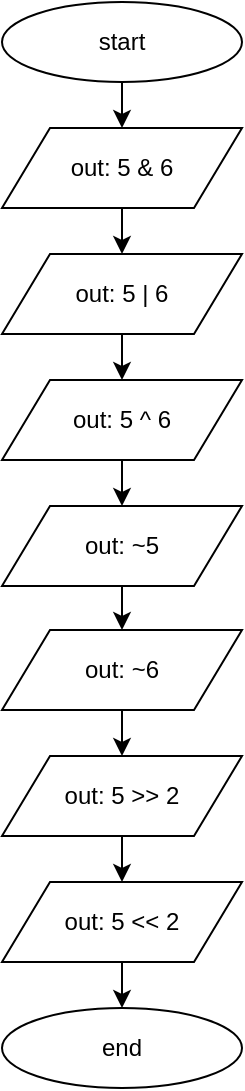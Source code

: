 <mxfile version="12.9.11" type="device" pages="4"><diagram id="C5RBs43oDa-KdzZeNtuy" name="task1"><mxGraphModel dx="1711" dy="934" grid="1" gridSize="10" guides="1" tooltips="1" connect="1" arrows="1" fold="1" page="1" pageScale="1" pageWidth="827" pageHeight="1169" math="0" shadow="0"><root><mxCell id="WIyWlLk6GJQsqaUBKTNV-0"/><mxCell id="WIyWlLk6GJQsqaUBKTNV-1" parent="WIyWlLk6GJQsqaUBKTNV-0"/><mxCell id="Qpx-EF_EqsOeX8-gOD9s-2" value="start" style="ellipse;whiteSpace=wrap;html=1;" vertex="1" parent="WIyWlLk6GJQsqaUBKTNV-1"><mxGeometry x="354" y="313" width="120" height="40" as="geometry"/></mxCell><mxCell id="Qpx-EF_EqsOeX8-gOD9s-3" value="end" style="ellipse;whiteSpace=wrap;html=1;" vertex="1" parent="WIyWlLk6GJQsqaUBKTNV-1"><mxGeometry x="354" y="816" width="120" height="40" as="geometry"/></mxCell><mxCell id="Qpx-EF_EqsOeX8-gOD9s-5" value="out: 5 &amp;amp; 6" style="shape=parallelogram;perimeter=parallelogramPerimeter;whiteSpace=wrap;html=1;" vertex="1" parent="WIyWlLk6GJQsqaUBKTNV-1"><mxGeometry x="354" y="376" width="120" height="40" as="geometry"/></mxCell><mxCell id="Qpx-EF_EqsOeX8-gOD9s-6" value="out: 5 | 6" style="shape=parallelogram;perimeter=parallelogramPerimeter;whiteSpace=wrap;html=1;" vertex="1" parent="WIyWlLk6GJQsqaUBKTNV-1"><mxGeometry x="354" y="439" width="120" height="40" as="geometry"/></mxCell><mxCell id="Qpx-EF_EqsOeX8-gOD9s-7" value="out: 5 ^ 6" style="shape=parallelogram;perimeter=parallelogramPerimeter;whiteSpace=wrap;html=1;" vertex="1" parent="WIyWlLk6GJQsqaUBKTNV-1"><mxGeometry x="354" y="502" width="120" height="40" as="geometry"/></mxCell><mxCell id="Qpx-EF_EqsOeX8-gOD9s-8" value="out: 5 &amp;gt;&amp;gt; 2" style="shape=parallelogram;perimeter=parallelogramPerimeter;whiteSpace=wrap;html=1;" vertex="1" parent="WIyWlLk6GJQsqaUBKTNV-1"><mxGeometry x="354" y="690" width="120" height="40" as="geometry"/></mxCell><mxCell id="Qpx-EF_EqsOeX8-gOD9s-9" value="out: 5 &amp;lt;&amp;lt; 2" style="shape=parallelogram;perimeter=parallelogramPerimeter;whiteSpace=wrap;html=1;" vertex="1" parent="WIyWlLk6GJQsqaUBKTNV-1"><mxGeometry x="354" y="753" width="120" height="40" as="geometry"/></mxCell><mxCell id="Qpx-EF_EqsOeX8-gOD9s-12" value="" style="endArrow=classic;html=1;" edge="1" parent="WIyWlLk6GJQsqaUBKTNV-1" source="Qpx-EF_EqsOeX8-gOD9s-2" target="Qpx-EF_EqsOeX8-gOD9s-5"><mxGeometry width="50" height="50" relative="1" as="geometry"><mxPoint x="334" y="563" as="sourcePoint"/><mxPoint x="384" y="513" as="targetPoint"/></mxGeometry></mxCell><mxCell id="Qpx-EF_EqsOeX8-gOD9s-13" value="" style="endArrow=classic;html=1;" edge="1" parent="WIyWlLk6GJQsqaUBKTNV-1" source="Qpx-EF_EqsOeX8-gOD9s-5" target="Qpx-EF_EqsOeX8-gOD9s-6"><mxGeometry width="50" height="50" relative="1" as="geometry"><mxPoint x="334" y="363" as="sourcePoint"/><mxPoint x="384" y="313" as="targetPoint"/></mxGeometry></mxCell><mxCell id="Qpx-EF_EqsOeX8-gOD9s-14" value="" style="endArrow=classic;html=1;" edge="1" parent="WIyWlLk6GJQsqaUBKTNV-1" source="Qpx-EF_EqsOeX8-gOD9s-6" target="Qpx-EF_EqsOeX8-gOD9s-7"><mxGeometry width="50" height="50" relative="1" as="geometry"><mxPoint x="334" y="363" as="sourcePoint"/><mxPoint x="384" y="313" as="targetPoint"/></mxGeometry></mxCell><mxCell id="Qpx-EF_EqsOeX8-gOD9s-15" value="" style="endArrow=classic;html=1;" edge="1" parent="WIyWlLk6GJQsqaUBKTNV-1" source="Qpx-EF_EqsOeX8-gOD9s-8" target="Qpx-EF_EqsOeX8-gOD9s-9"><mxGeometry width="50" height="50" relative="1" as="geometry"><mxPoint x="394" y="786" as="sourcePoint"/><mxPoint x="444" y="736" as="targetPoint"/></mxGeometry></mxCell><mxCell id="Qpx-EF_EqsOeX8-gOD9s-17" value="" style="endArrow=classic;html=1;" edge="1" parent="WIyWlLk6GJQsqaUBKTNV-1" source="Qpx-EF_EqsOeX8-gOD9s-9" target="Qpx-EF_EqsOeX8-gOD9s-3"><mxGeometry width="50" height="50" relative="1" as="geometry"><mxPoint x="364" y="826" as="sourcePoint"/><mxPoint x="414" y="776" as="targetPoint"/></mxGeometry></mxCell><mxCell id="Qpx-EF_EqsOeX8-gOD9s-18" value="out: ~5" style="shape=parallelogram;perimeter=parallelogramPerimeter;whiteSpace=wrap;html=1;" vertex="1" parent="WIyWlLk6GJQsqaUBKTNV-1"><mxGeometry x="354" y="565" width="120" height="40" as="geometry"/></mxCell><mxCell id="Qpx-EF_EqsOeX8-gOD9s-19" value="out: ~6" style="shape=parallelogram;perimeter=parallelogramPerimeter;whiteSpace=wrap;html=1;" vertex="1" parent="WIyWlLk6GJQsqaUBKTNV-1"><mxGeometry x="354" y="627" width="120" height="40" as="geometry"/></mxCell><mxCell id="Qpx-EF_EqsOeX8-gOD9s-20" value="" style="endArrow=classic;html=1;" edge="1" parent="WIyWlLk6GJQsqaUBKTNV-1" source="Qpx-EF_EqsOeX8-gOD9s-7" target="Qpx-EF_EqsOeX8-gOD9s-18"><mxGeometry width="50" height="50" relative="1" as="geometry"><mxPoint x="424" y="613" as="sourcePoint"/><mxPoint x="474" y="563" as="targetPoint"/></mxGeometry></mxCell><mxCell id="Qpx-EF_EqsOeX8-gOD9s-21" value="" style="endArrow=classic;html=1;" edge="1" parent="WIyWlLk6GJQsqaUBKTNV-1" source="Qpx-EF_EqsOeX8-gOD9s-18" target="Qpx-EF_EqsOeX8-gOD9s-19"><mxGeometry width="50" height="50" relative="1" as="geometry"><mxPoint x="424" y="613" as="sourcePoint"/><mxPoint x="474" y="563" as="targetPoint"/></mxGeometry></mxCell><mxCell id="Qpx-EF_EqsOeX8-gOD9s-22" value="" style="endArrow=classic;html=1;" edge="1" parent="WIyWlLk6GJQsqaUBKTNV-1" source="Qpx-EF_EqsOeX8-gOD9s-19" target="Qpx-EF_EqsOeX8-gOD9s-8"><mxGeometry width="50" height="50" relative="1" as="geometry"><mxPoint x="424" y="613" as="sourcePoint"/><mxPoint x="474" y="563" as="targetPoint"/></mxGeometry></mxCell></root></mxGraphModel></diagram><diagram id="wi0hOviHR5AAo9rXV4vq" name="task2"><mxGraphModel dx="1198" dy="654" grid="1" gridSize="10" guides="1" tooltips="1" connect="1" arrows="1" fold="1" page="1" pageScale="1" pageWidth="827" pageHeight="1169" math="0" shadow="0"><root><mxCell id="8LFIUEa89VON0PbAfRT4-0"/><mxCell id="8LFIUEa89VON0PbAfRT4-1" parent="8LFIUEa89VON0PbAfRT4-0"/><mxCell id="sN2A6LVeXNI1BcwxxTt4-0" value="start" style="ellipse;whiteSpace=wrap;html=1;" vertex="1" parent="8LFIUEa89VON0PbAfRT4-1"><mxGeometry x="364" y="59" width="150" height="40" as="geometry"/></mxCell><mxCell id="sN2A6LVeXNI1BcwxxTt4-1" value="end" style="ellipse;whiteSpace=wrap;html=1;" vertex="1" parent="8LFIUEa89VON0PbAfRT4-1"><mxGeometry x="379" y="1040" width="120" height="40" as="geometry"/></mxCell><mxCell id="LqtJindswegKZJI2ti8E-0" value="in: x0, y0" style="shape=parallelogram;perimeter=parallelogramPerimeter;whiteSpace=wrap;html=1;" vertex="1" parent="8LFIUEa89VON0PbAfRT4-1"><mxGeometry x="364" y="121" width="150" height="40" as="geometry"/></mxCell><mxCell id="LqtJindswegKZJI2ti8E-1" value="in: x1, y1" style="shape=parallelogram;perimeter=parallelogramPerimeter;whiteSpace=wrap;html=1;" vertex="1" parent="8LFIUEa89VON0PbAfRT4-1"><mxGeometry x="364" y="183" width="150" height="40" as="geometry"/></mxCell><mxCell id="LqtJindswegKZJI2ti8E-2" value="" style="endArrow=classic;html=1;" edge="1" parent="8LFIUEa89VON0PbAfRT4-1" source="sN2A6LVeXNI1BcwxxTt4-0" target="LqtJindswegKZJI2ti8E-0"><mxGeometry width="50" height="50" relative="1" as="geometry"><mxPoint x="644" y="309" as="sourcePoint"/><mxPoint x="694" y="259" as="targetPoint"/></mxGeometry></mxCell><mxCell id="LqtJindswegKZJI2ti8E-3" value="" style="endArrow=classic;html=1;" edge="1" parent="8LFIUEa89VON0PbAfRT4-1" source="LqtJindswegKZJI2ti8E-0" target="LqtJindswegKZJI2ti8E-1"><mxGeometry width="50" height="50" relative="1" as="geometry"><mxPoint x="494" y="419" as="sourcePoint"/><mxPoint x="544" y="369" as="targetPoint"/></mxGeometry></mxCell><mxCell id="LqtJindswegKZJI2ti8E-4" value="a = y0 - y1" style="rounded=0;whiteSpace=wrap;html=1;" vertex="1" parent="8LFIUEa89VON0PbAfRT4-1"><mxGeometry x="364" y="245" width="150" height="40" as="geometry"/></mxCell><mxCell id="LqtJindswegKZJI2ti8E-5" value="b = x1 - x0" style="rounded=0;whiteSpace=wrap;html=1;" vertex="1" parent="8LFIUEa89VON0PbAfRT4-1"><mxGeometry x="364" y="307" width="150" height="40" as="geometry"/></mxCell><mxCell id="LqtJindswegKZJI2ti8E-6" value="c = x0*y1 - x1*y0" style="rounded=0;whiteSpace=wrap;html=1;" vertex="1" parent="8LFIUEa89VON0PbAfRT4-1"><mxGeometry x="364" y="369" width="150" height="40" as="geometry"/></mxCell><mxCell id="LqtJindswegKZJI2ti8E-7" value="" style="endArrow=classic;html=1;" edge="1" parent="8LFIUEa89VON0PbAfRT4-1" source="LqtJindswegKZJI2ti8E-1" target="LqtJindswegKZJI2ti8E-4"><mxGeometry width="50" height="50" relative="1" as="geometry"><mxPoint x="494" y="369" as="sourcePoint"/><mxPoint x="544" y="319" as="targetPoint"/></mxGeometry></mxCell><mxCell id="LqtJindswegKZJI2ti8E-8" value="" style="endArrow=classic;html=1;" edge="1" parent="8LFIUEa89VON0PbAfRT4-1" source="LqtJindswegKZJI2ti8E-4" target="LqtJindswegKZJI2ti8E-5"><mxGeometry width="50" height="50" relative="1" as="geometry"><mxPoint x="494" y="369" as="sourcePoint"/><mxPoint x="544" y="319" as="targetPoint"/></mxGeometry></mxCell><mxCell id="LqtJindswegKZJI2ti8E-9" value="" style="endArrow=classic;html=1;" edge="1" parent="8LFIUEa89VON0PbAfRT4-1" source="LqtJindswegKZJI2ti8E-5" target="LqtJindswegKZJI2ti8E-6"><mxGeometry width="50" height="50" relative="1" as="geometry"><mxPoint x="494" y="369" as="sourcePoint"/><mxPoint x="544" y="319" as="targetPoint"/></mxGeometry></mxCell><mxCell id="LqtJindswegKZJI2ti8E-10" value="a == 0 &amp;amp;&amp;amp; b == 0" style="rhombus;whiteSpace=wrap;html=1;" vertex="1" parent="8LFIUEa89VON0PbAfRT4-1"><mxGeometry x="364" y="429" width="150" height="80" as="geometry"/></mxCell><mxCell id="LqtJindswegKZJI2ti8E-11" value="" style="endArrow=classic;html=1;exitX=0.5;exitY=1;exitDx=0;exitDy=0;" edge="1" parent="8LFIUEa89VON0PbAfRT4-1" source="LqtJindswegKZJI2ti8E-6" target="LqtJindswegKZJI2ti8E-10"><mxGeometry width="50" height="50" relative="1" as="geometry"><mxPoint x="494" y="399" as="sourcePoint"/><mxPoint x="544" y="349" as="targetPoint"/></mxGeometry></mxCell><mxCell id="fyFV1ff78nFKyliliBB4-0" value="" style="edgeStyle=orthogonalEdgeStyle;rounded=0;orthogonalLoop=1;jettySize=auto;html=1;" edge="1" parent="8LFIUEa89VON0PbAfRT4-1" source="LqtJindswegKZJI2ti8E-14" target="sN2A6LVeXNI1BcwxxTt4-1"><mxGeometry relative="1" as="geometry"><mxPoint x="719" y="689" as="targetPoint"/><Array as="points"><mxPoint x="719" y="1000"/><mxPoint x="439" y="1000"/></Array></mxGeometry></mxCell><mxCell id="LqtJindswegKZJI2ti8E-14" value="out: нужны 2 точки" style="shape=parallelogram;perimeter=parallelogramPerimeter;whiteSpace=wrap;html=1;" vertex="1" parent="8LFIUEa89VON0PbAfRT4-1"><mxGeometry x="644" y="569" width="150" height="40" as="geometry"/></mxCell><mxCell id="LqtJindswegKZJI2ti8E-16" value="" style="endArrow=classic;html=1;rounded=0;edgeStyle=orthogonalEdgeStyle;" edge="1" parent="8LFIUEa89VON0PbAfRT4-1" source="LqtJindswegKZJI2ti8E-10" target="LqtJindswegKZJI2ti8E-14"><mxGeometry width="50" height="50" relative="1" as="geometry"><mxPoint x="629" y="469" as="sourcePoint"/><mxPoint x="544" y="329" as="targetPoint"/></mxGeometry></mxCell><mxCell id="LqtJindswegKZJI2ti8E-17" value="T" style="edgeLabel;html=1;align=center;verticalAlign=middle;resizable=0;points=[];" vertex="1" connectable="0" parent="LqtJindswegKZJI2ti8E-16"><mxGeometry x="-0.284" y="-4" relative="1" as="geometry"><mxPoint x="-131.12" y="-17" as="offset"/></mxGeometry></mxCell><mxCell id="LqtJindswegKZJI2ti8E-18" value="b == 0" style="rhombus;whiteSpace=wrap;html=1;" vertex="1" parent="8LFIUEa89VON0PbAfRT4-1"><mxGeometry x="364" y="549" width="150" height="80" as="geometry"/></mxCell><mxCell id="LqtJindswegKZJI2ti8E-19" value="" style="endArrow=classic;html=1;" edge="1" parent="8LFIUEa89VON0PbAfRT4-1" source="LqtJindswegKZJI2ti8E-10" target="LqtJindswegKZJI2ti8E-18"><mxGeometry width="50" height="50" relative="1" as="geometry"><mxPoint x="504" y="639" as="sourcePoint"/><mxPoint x="554" y="589" as="targetPoint"/></mxGeometry></mxCell><mxCell id="LqtJindswegKZJI2ti8E-20" value="F" style="edgeLabel;html=1;align=center;verticalAlign=middle;resizable=0;points=[];" vertex="1" connectable="0" parent="LqtJindswegKZJI2ti8E-19"><mxGeometry x="-0.356" relative="1" as="geometry"><mxPoint x="11" y="-5.93" as="offset"/></mxGeometry></mxCell><mxCell id="fyFV1ff78nFKyliliBB4-3" value="" style="edgeStyle=orthogonalEdgeStyle;rounded=0;orthogonalLoop=1;jettySize=auto;html=1;" edge="1" parent="8LFIUEa89VON0PbAfRT4-1" source="LqtJindswegKZJI2ti8E-22" target="sN2A6LVeXNI1BcwxxTt4-1"><mxGeometry relative="1" as="geometry"><mxPoint x="105" y="809" as="targetPoint"/><Array as="points"><mxPoint x="105" y="1000"/><mxPoint x="439" y="1000"/></Array></mxGeometry></mxCell><mxCell id="LqtJindswegKZJI2ti8E-22" value="out: x = -c/a" style="shape=parallelogram;perimeter=parallelogramPerimeter;whiteSpace=wrap;html=1;" vertex="1" parent="8LFIUEa89VON0PbAfRT4-1"><mxGeometry x="30" y="689" width="150" height="40" as="geometry"/></mxCell><mxCell id="LqtJindswegKZJI2ti8E-23" value="" style="endArrow=classic;html=1;rounded=0;edgeStyle=orthogonalEdgeStyle;" edge="1" parent="8LFIUEa89VON0PbAfRT4-1" source="LqtJindswegKZJI2ti8E-18" target="LqtJindswegKZJI2ti8E-22"><mxGeometry width="50" height="50" relative="1" as="geometry"><mxPoint x="474" y="669" as="sourcePoint"/><mxPoint x="524" y="619" as="targetPoint"/></mxGeometry></mxCell><mxCell id="LqtJindswegKZJI2ti8E-24" value="T" style="edgeLabel;html=1;align=center;verticalAlign=middle;resizable=0;points=[];" vertex="1" connectable="0" parent="LqtJindswegKZJI2ti8E-23"><mxGeometry x="-0.48" y="1" relative="1" as="geometry"><mxPoint x="83.33" y="-11" as="offset"/></mxGeometry></mxCell><mxCell id="LqtJindswegKZJI2ti8E-25" value="out: y = (-a/b)x - c/b" style="shape=parallelogram;perimeter=parallelogramPerimeter;whiteSpace=wrap;html=1;" vertex="1" parent="8LFIUEa89VON0PbAfRT4-1"><mxGeometry x="364" y="910" width="150" height="40" as="geometry"/></mxCell><mxCell id="LqtJindswegKZJI2ti8E-26" value="" style="endArrow=classic;html=1;" edge="1" parent="8LFIUEa89VON0PbAfRT4-1" source="LqtJindswegKZJI2ti8E-18" target="LqtJindswegKZJI2ti8E-31"><mxGeometry width="50" height="50" relative="1" as="geometry"><mxPoint x="414" y="659" as="sourcePoint"/><mxPoint x="584" y="699" as="targetPoint"/></mxGeometry></mxCell><mxCell id="LqtJindswegKZJI2ti8E-27" value="F" style="edgeLabel;html=1;align=center;verticalAlign=middle;resizable=0;points=[];" vertex="1" connectable="0" parent="LqtJindswegKZJI2ti8E-26"><mxGeometry x="-0.467" y="2" relative="1" as="geometry"><mxPoint x="8" y="-5.39" as="offset"/></mxGeometry></mxCell><mxCell id="LqtJindswegKZJI2ti8E-36" value="" style="edgeStyle=orthogonalEdgeStyle;rounded=0;orthogonalLoop=1;jettySize=auto;html=1;" edge="1" parent="8LFIUEa89VON0PbAfRT4-1" source="LqtJindswegKZJI2ti8E-31" target="LqtJindswegKZJI2ti8E-35"><mxGeometry relative="1" as="geometry"/></mxCell><mxCell id="LqtJindswegKZJI2ti8E-37" value="F" style="edgeLabel;html=1;align=center;verticalAlign=middle;resizable=0;points=[];" vertex="1" connectable="0" parent="LqtJindswegKZJI2ti8E-36"><mxGeometry x="0.2" y="-5" relative="1" as="geometry"><mxPoint x="14" y="-4.1" as="offset"/></mxGeometry></mxCell><mxCell id="LqtJindswegKZJI2ti8E-31" value="a == 0" style="rhombus;whiteSpace=wrap;html=1;" vertex="1" parent="8LFIUEa89VON0PbAfRT4-1"><mxGeometry x="364" y="669" width="150" height="80" as="geometry"/></mxCell><mxCell id="fyFV1ff78nFKyliliBB4-1" value="" style="edgeStyle=orthogonalEdgeStyle;rounded=0;orthogonalLoop=1;jettySize=auto;html=1;entryX=0.5;entryY=0;entryDx=0;entryDy=0;" edge="1" parent="8LFIUEa89VON0PbAfRT4-1" source="LqtJindswegKZJI2ti8E-32" target="sN2A6LVeXNI1BcwxxTt4-1"><mxGeometry relative="1" as="geometry"><mxPoint x="609" y="909" as="targetPoint"/><Array as="points"><mxPoint x="609" y="1000"/><mxPoint x="439" y="1000"/></Array></mxGeometry></mxCell><mxCell id="LqtJindswegKZJI2ti8E-32" value="out: y = -c/b" style="shape=parallelogram;perimeter=parallelogramPerimeter;whiteSpace=wrap;html=1;" vertex="1" parent="8LFIUEa89VON0PbAfRT4-1"><mxGeometry x="534" y="789" width="150" height="40" as="geometry"/></mxCell><mxCell id="LqtJindswegKZJI2ti8E-33" value="" style="endArrow=classic;html=1;edgeStyle=orthogonalEdgeStyle;rounded=0;" edge="1" parent="8LFIUEa89VON0PbAfRT4-1" source="LqtJindswegKZJI2ti8E-31" target="LqtJindswegKZJI2ti8E-32"><mxGeometry width="50" height="50" relative="1" as="geometry"><mxPoint x="384" y="739" as="sourcePoint"/><mxPoint x="434" y="689" as="targetPoint"/></mxGeometry></mxCell><mxCell id="LqtJindswegKZJI2ti8E-34" value="T" style="edgeLabel;html=1;align=center;verticalAlign=middle;resizable=0;points=[];" vertex="1" connectable="0" parent="LqtJindswegKZJI2ti8E-33"><mxGeometry x="-0.747" relative="1" as="geometry"><mxPoint x="-23.95" y="-11" as="offset"/></mxGeometry></mxCell><mxCell id="LqtJindswegKZJI2ti8E-41" value="" style="edgeStyle=orthogonalEdgeStyle;rounded=0;orthogonalLoop=1;jettySize=auto;html=1;" edge="1" parent="8LFIUEa89VON0PbAfRT4-1" source="LqtJindswegKZJI2ti8E-35" target="LqtJindswegKZJI2ti8E-25"><mxGeometry relative="1" as="geometry"/></mxCell><mxCell id="LqtJindswegKZJI2ti8E-42" value="F" style="edgeLabel;html=1;align=center;verticalAlign=middle;resizable=0;points=[];" vertex="1" connectable="0" parent="LqtJindswegKZJI2ti8E-41"><mxGeometry x="0.25" y="-4" relative="1" as="geometry"><mxPoint x="15" y="-44" as="offset"/></mxGeometry></mxCell><mxCell id="LqtJindswegKZJI2ti8E-35" value="c == 0" style="rhombus;whiteSpace=wrap;html=1;" vertex="1" parent="8LFIUEa89VON0PbAfRT4-1"><mxGeometry x="364" y="779" width="150" height="80" as="geometry"/></mxCell><mxCell id="fyFV1ff78nFKyliliBB4-4" value="" style="edgeStyle=orthogonalEdgeStyle;rounded=0;orthogonalLoop=1;jettySize=auto;html=1;" edge="1" parent="8LFIUEa89VON0PbAfRT4-1" source="LqtJindswegKZJI2ti8E-38" target="sN2A6LVeXNI1BcwxxTt4-1"><mxGeometry relative="1" as="geometry"><mxPoint x="215" y="1030" as="targetPoint"/><Array as="points"><mxPoint x="215" y="1000"/><mxPoint x="439" y="1000"/></Array></mxGeometry></mxCell><mxCell id="LqtJindswegKZJI2ti8E-38" value="out: y = (-a/b)x" style="shape=parallelogram;perimeter=parallelogramPerimeter;whiteSpace=wrap;html=1;" vertex="1" parent="8LFIUEa89VON0PbAfRT4-1"><mxGeometry x="140" y="910" width="150" height="40" as="geometry"/></mxCell><mxCell id="LqtJindswegKZJI2ti8E-39" value="" style="endArrow=classic;html=1;rounded=0;edgeStyle=orthogonalEdgeStyle;" edge="1" parent="8LFIUEa89VON0PbAfRT4-1" source="LqtJindswegKZJI2ti8E-35" target="LqtJindswegKZJI2ti8E-38"><mxGeometry width="50" height="50" relative="1" as="geometry"><mxPoint x="294" y="829" as="sourcePoint"/><mxPoint x="344" y="779" as="targetPoint"/></mxGeometry></mxCell><mxCell id="LqtJindswegKZJI2ti8E-40" value="T" style="edgeLabel;html=1;align=center;verticalAlign=middle;resizable=0;points=[];" vertex="1" connectable="0" parent="LqtJindswegKZJI2ti8E-39"><mxGeometry x="-0.455" y="1" relative="1" as="geometry"><mxPoint x="54" y="-11" as="offset"/></mxGeometry></mxCell><mxCell id="LqtJindswegKZJI2ti8E-51" value="" style="endArrow=classic;html=1;rounded=0;edgeStyle=orthogonalEdgeStyle;" edge="1" parent="8LFIUEa89VON0PbAfRT4-1" source="LqtJindswegKZJI2ti8E-25" target="sN2A6LVeXNI1BcwxxTt4-1"><mxGeometry width="50" height="50" relative="1" as="geometry"><mxPoint x="354" y="1009" as="sourcePoint"/><mxPoint x="404" y="959" as="targetPoint"/></mxGeometry></mxCell></root></mxGraphModel></diagram><diagram id="7YJTRxkobLGuX2PiK3ZE" name="task3"><mxGraphModel dx="1393" dy="760" grid="1" gridSize="10" guides="1" tooltips="1" connect="1" arrows="1" fold="1" page="1" pageScale="1" pageWidth="827" pageHeight="1169" math="0" shadow="0"><root><mxCell id="SuV0VlG7zvoCk0fze4ZY-0"/><mxCell id="SuV0VlG7zvoCk0fze4ZY-1" parent="SuV0VlG7zvoCk0fze4ZY-0"/><mxCell id="damtYr-llvIP6xE42JDK-1" value="" style="edgeStyle=orthogonalEdgeStyle;rounded=0;orthogonalLoop=1;jettySize=auto;html=1;" edge="1" parent="SuV0VlG7zvoCk0fze4ZY-1" source="lE7k2aj8987oRtz2WDg9-0" target="damtYr-llvIP6xE42JDK-0"><mxGeometry relative="1" as="geometry"/></mxCell><mxCell id="lE7k2aj8987oRtz2WDg9-0" value="start" style="ellipse;whiteSpace=wrap;html=1;" vertex="1" parent="SuV0VlG7zvoCk0fze4ZY-1"><mxGeometry x="339" y="140" width="150" height="40" as="geometry"/></mxCell><mxCell id="LhPEunsetMghvcFXdp6k-9" value="" style="edgeStyle=orthogonalEdgeStyle;rounded=0;orthogonalLoop=1;jettySize=auto;html=1;" edge="1" parent="SuV0VlG7zvoCk0fze4ZY-1" source="damtYr-llvIP6xE42JDK-0" target="LhPEunsetMghvcFXdp6k-8"><mxGeometry relative="1" as="geometry"/></mxCell><mxCell id="damtYr-llvIP6xE42JDK-0" value="in: mode" style="shape=parallelogram;perimeter=parallelogramPerimeter;whiteSpace=wrap;html=1;" vertex="1" parent="SuV0VlG7zvoCk0fze4ZY-1"><mxGeometry x="339" y="220" width="150" height="40" as="geometry"/></mxCell><mxCell id="o_LavHqlH8YQkRgOPBON-0" value="" style="edgeStyle=orthogonalEdgeStyle;rounded=0;orthogonalLoop=1;jettySize=auto;html=1;" edge="1" parent="SuV0VlG7zvoCk0fze4ZY-1" source="LhPEunsetMghvcFXdp6k-8" target="LhPEunsetMghvcFXdp6k-4"><mxGeometry relative="1" as="geometry"/></mxCell><mxCell id="LhPEunsetMghvcFXdp6k-8" value="in: start, end" style="shape=parallelogram;perimeter=parallelogramPerimeter;whiteSpace=wrap;html=1;" vertex="1" parent="SuV0VlG7zvoCk0fze4ZY-1"><mxGeometry x="339" y="300" width="150" height="40" as="geometry"/></mxCell><mxCell id="o_LavHqlH8YQkRgOPBON-2" value="" style="edgeStyle=orthogonalEdgeStyle;rounded=0;orthogonalLoop=1;jettySize=auto;html=1;" edge="1" parent="SuV0VlG7zvoCk0fze4ZY-1" source="LhPEunsetMghvcFXdp6k-4" target="o_LavHqlH8YQkRgOPBON-1"><mxGeometry relative="1" as="geometry"/></mxCell><mxCell id="2aX_lkusKXBS84yfwdry-7" value="F" style="edgeLabel;html=1;align=center;verticalAlign=middle;resizable=0;points=[];" vertex="1" connectable="0" parent="o_LavHqlH8YQkRgOPBON-2"><mxGeometry x="0.28" y="-1" relative="1" as="geometry"><mxPoint x="11" y="-32.4" as="offset"/></mxGeometry></mxCell><mxCell id="2aX_lkusKXBS84yfwdry-1" value="" style="edgeStyle=orthogonalEdgeStyle;rounded=0;orthogonalLoop=1;jettySize=auto;html=1;" edge="1" parent="SuV0VlG7zvoCk0fze4ZY-1" source="LhPEunsetMghvcFXdp6k-4" target="2aX_lkusKXBS84yfwdry-0"><mxGeometry relative="1" as="geometry"/></mxCell><mxCell id="2aX_lkusKXBS84yfwdry-6" value="T" style="edgeLabel;html=1;align=center;verticalAlign=middle;resizable=0;points=[];" vertex="1" connectable="0" parent="2aX_lkusKXBS84yfwdry-1"><mxGeometry x="-0.834" y="-3" relative="1" as="geometry"><mxPoint x="-12" y="-13" as="offset"/></mxGeometry></mxCell><mxCell id="LhPEunsetMghvcFXdp6k-4" value="mode == 'a'" style="rhombus;whiteSpace=wrap;html=1;" vertex="1" parent="SuV0VlG7zvoCk0fze4ZY-1"><mxGeometry x="339" y="400" width="150" height="80" as="geometry"/></mxCell><mxCell id="2aX_lkusKXBS84yfwdry-3" value="" style="edgeStyle=orthogonalEdgeStyle;rounded=0;orthogonalLoop=1;jettySize=auto;html=1;" edge="1" parent="SuV0VlG7zvoCk0fze4ZY-1" source="o_LavHqlH8YQkRgOPBON-1" target="2aX_lkusKXBS84yfwdry-2"><mxGeometry relative="1" as="geometry"/></mxCell><mxCell id="2aX_lkusKXBS84yfwdry-8" value="T" style="edgeLabel;html=1;align=center;verticalAlign=middle;resizable=0;points=[];" vertex="1" connectable="0" parent="2aX_lkusKXBS84yfwdry-3"><mxGeometry x="-0.746" y="1" relative="1" as="geometry"><mxPoint x="27.73" y="-11.03" as="offset"/></mxGeometry></mxCell><mxCell id="2aX_lkusKXBS84yfwdry-5" value="" style="edgeStyle=orthogonalEdgeStyle;rounded=0;orthogonalLoop=1;jettySize=auto;html=1;" edge="1" parent="SuV0VlG7zvoCk0fze4ZY-1" source="o_LavHqlH8YQkRgOPBON-1" target="2aX_lkusKXBS84yfwdry-4"><mxGeometry relative="1" as="geometry"/></mxCell><mxCell id="2aX_lkusKXBS84yfwdry-9" value="F" style="edgeLabel;html=1;align=center;verticalAlign=middle;resizable=0;points=[];" vertex="1" connectable="0" parent="2aX_lkusKXBS84yfwdry-5"><mxGeometry x="-0.275" relative="1" as="geometry"><mxPoint x="8" y="-19.97" as="offset"/></mxGeometry></mxCell><mxCell id="o_LavHqlH8YQkRgOPBON-1" value="mode == 'b'" style="rhombus;whiteSpace=wrap;html=1;" vertex="1" parent="SuV0VlG7zvoCk0fze4ZY-1"><mxGeometry x="339" y="540" width="150" height="80" as="geometry"/></mxCell><mxCell id="2aX_lkusKXBS84yfwdry-14" value="" style="edgeStyle=orthogonalEdgeStyle;rounded=0;orthogonalLoop=1;jettySize=auto;html=1;" edge="1" parent="SuV0VlG7zvoCk0fze4ZY-1" source="2aX_lkusKXBS84yfwdry-0" target="2Asss-SYLPAnfojtB2iA-4"><mxGeometry relative="1" as="geometry"><mxPoint x="634" y="785.0" as="targetPoint"/></mxGeometry></mxCell><mxCell id="2aX_lkusKXBS84yfwdry-0" value="&lt;div align=&quot;center&quot;&gt;start = int(start)&lt;/div&gt;&lt;div align=&quot;center&quot;&gt;end = int(end)&lt;br&gt;&lt;/div&gt;" style="rounded=0;whiteSpace=wrap;html=1;align=center;" vertex="1" parent="SuV0VlG7zvoCk0fze4ZY-1"><mxGeometry x="559" y="700" width="150" height="40" as="geometry"/></mxCell><mxCell id="2aX_lkusKXBS84yfwdry-16" value="" style="edgeStyle=orthogonalEdgeStyle;rounded=0;orthogonalLoop=1;jettySize=auto;html=1;" edge="1" parent="SuV0VlG7zvoCk0fze4ZY-1" source="2aX_lkusKXBS84yfwdry-2" target="2Asss-SYLPAnfojtB2iA-6"><mxGeometry relative="1" as="geometry"><mxPoint x="194.0" y="790" as="targetPoint"/></mxGeometry></mxCell><mxCell id="2aX_lkusKXBS84yfwdry-2" value="&lt;div align=&quot;center&quot;&gt;start = float(start)&lt;/div&gt;&lt;div align=&quot;center&quot;&gt;end = float(end)&lt;br&gt;&lt;/div&gt;" style="rounded=0;whiteSpace=wrap;html=1;" vertex="1" parent="SuV0VlG7zvoCk0fze4ZY-1"><mxGeometry x="119" y="700" width="150" height="40" as="geometry"/></mxCell><mxCell id="2aX_lkusKXBS84yfwdry-15" value="" style="edgeStyle=orthogonalEdgeStyle;rounded=0;orthogonalLoop=1;jettySize=auto;html=1;" edge="1" parent="SuV0VlG7zvoCk0fze4ZY-1" source="2aX_lkusKXBS84yfwdry-4" target="2Asss-SYLPAnfojtB2iA-5"><mxGeometry relative="1" as="geometry"><mxPoint x="414" y="790" as="targetPoint"/></mxGeometry></mxCell><mxCell id="2aX_lkusKXBS84yfwdry-4" value="&lt;div align=&quot;center&quot;&gt;start = ord(start[0])&lt;/div&gt;&lt;div align=&quot;center&quot;&gt;end = ord(end[0])&lt;br&gt;&lt;/div&gt;" style="rounded=0;whiteSpace=wrap;html=1;" vertex="1" parent="SuV0VlG7zvoCk0fze4ZY-1"><mxGeometry x="339" y="700" width="150" height="40" as="geometry"/></mxCell><mxCell id="2Asss-SYLPAnfojtB2iA-3" value="" style="edgeStyle=orthogonalEdgeStyle;rounded=0;orthogonalLoop=1;jettySize=auto;html=1;" edge="1" parent="SuV0VlG7zvoCk0fze4ZY-1" source="2Asss-SYLPAnfojtB2iA-4" target="2Asss-SYLPAnfojtB2iA-0"><mxGeometry relative="1" as="geometry"><mxPoint x="634" y="765" as="targetPoint"/><mxPoint x="634.034" y="680" as="sourcePoint"/><Array as="points"><mxPoint x="634" y="880"/><mxPoint x="414" y="880"/></Array></mxGeometry></mxCell><mxCell id="2Asss-SYLPAnfojtB2iA-2" value="" style="edgeStyle=orthogonalEdgeStyle;rounded=0;orthogonalLoop=1;jettySize=auto;html=1;" edge="1" parent="SuV0VlG7zvoCk0fze4ZY-1" source="2Asss-SYLPAnfojtB2iA-6" target="2Asss-SYLPAnfojtB2iA-0"><mxGeometry relative="1" as="geometry"><mxPoint x="194" y="910" as="targetPoint"/><mxPoint x="194.034" y="830" as="sourcePoint"/><Array as="points"><mxPoint x="194" y="880"/><mxPoint x="414" y="880"/></Array></mxGeometry></mxCell><mxCell id="2Asss-SYLPAnfojtB2iA-1" value="" style="edgeStyle=orthogonalEdgeStyle;rounded=0;orthogonalLoop=1;jettySize=auto;html=1;" edge="1" parent="SuV0VlG7zvoCk0fze4ZY-1" source="2Asss-SYLPAnfojtB2iA-5" target="2Asss-SYLPAnfojtB2iA-0"><mxGeometry relative="1" as="geometry"><mxPoint x="414" y="910" as="targetPoint"/><mxPoint x="414" y="830" as="sourcePoint"/></mxGeometry></mxCell><mxCell id="YZKz94s-uh23ZFVl8ER7-1" value="" style="edgeStyle=orthogonalEdgeStyle;rounded=0;orthogonalLoop=1;jettySize=auto;html=1;" edge="1" parent="SuV0VlG7zvoCk0fze4ZY-1" source="2Asss-SYLPAnfojtB2iA-0" target="YZKz94s-uh23ZFVl8ER7-0"><mxGeometry relative="1" as="geometry"/></mxCell><mxCell id="2Asss-SYLPAnfojtB2iA-0" value="out: r" style="shape=parallelogram;perimeter=parallelogramPerimeter;whiteSpace=wrap;html=1;" vertex="1" parent="SuV0VlG7zvoCk0fze4ZY-1"><mxGeometry x="339" y="920" width="150" height="40" as="geometry"/></mxCell><mxCell id="2Asss-SYLPAnfojtB2iA-4" value="r = randint(start, end)" style="shape=process;whiteSpace=wrap;html=1;backgroundOutline=1;size=0.034;" vertex="1" parent="SuV0VlG7zvoCk0fze4ZY-1"><mxGeometry x="559" y="790" width="150" height="40" as="geometry"/></mxCell><mxCell id="2Asss-SYLPAnfojtB2iA-5" value="r = chr(randint(start, end))" style="shape=process;whiteSpace=wrap;html=1;backgroundOutline=1;size=0.034;" vertex="1" parent="SuV0VlG7zvoCk0fze4ZY-1"><mxGeometry x="334" y="790" width="160" height="40" as="geometry"/></mxCell><mxCell id="2Asss-SYLPAnfojtB2iA-6" value="r = uniform(start, end)" style="shape=process;whiteSpace=wrap;html=1;backgroundOutline=1;size=0.034;" vertex="1" parent="SuV0VlG7zvoCk0fze4ZY-1"><mxGeometry x="119" y="790" width="150" height="40" as="geometry"/></mxCell><mxCell id="YZKz94s-uh23ZFVl8ER7-0" value="end" style="ellipse;whiteSpace=wrap;html=1;" vertex="1" parent="SuV0VlG7zvoCk0fze4ZY-1"><mxGeometry x="354" y="990" width="120" height="40" as="geometry"/></mxCell></root></mxGraphModel></diagram><diagram id="IiiAIhum3kb1xo3n8QTn" name="task8"><mxGraphModel dx="1409" dy="769" grid="1" gridSize="10" guides="1" tooltips="1" connect="1" arrows="1" fold="1" page="1" pageScale="1" pageWidth="827" pageHeight="1169" math="0" shadow="0"><root><mxCell id="Aui7iOS7IsdtvSzcNeCQ-0"/><mxCell id="Aui7iOS7IsdtvSzcNeCQ-1" parent="Aui7iOS7IsdtvSzcNeCQ-0"/><mxCell id="bGPj41Ui8sxa7Ejw1nf0-1" value="" style="edgeStyle=orthogonalEdgeStyle;rounded=0;orthogonalLoop=1;jettySize=auto;html=1;" edge="1" parent="Aui7iOS7IsdtvSzcNeCQ-1" source="OEmNpDNFabQ8crrJTF5b-0" target="bGPj41Ui8sxa7Ejw1nf0-0"><mxGeometry relative="1" as="geometry"/></mxCell><mxCell id="OEmNpDNFabQ8crrJTF5b-0" value="start" style="ellipse;whiteSpace=wrap;html=1;" vertex="1" parent="Aui7iOS7IsdtvSzcNeCQ-1"><mxGeometry x="339" y="60" width="150" height="40" as="geometry"/></mxCell><mxCell id="316xlmWW7UsrisxOX3h8-1" value="" style="edgeStyle=orthogonalEdgeStyle;rounded=0;orthogonalLoop=1;jettySize=auto;html=1;" edge="1" parent="Aui7iOS7IsdtvSzcNeCQ-1" source="bGPj41Ui8sxa7Ejw1nf0-0" target="316xlmWW7UsrisxOX3h8-0"><mxGeometry relative="1" as="geometry"/></mxCell><mxCell id="bGPj41Ui8sxa7Ejw1nf0-0" value="in: a, b, c" style="shape=parallelogram;perimeter=parallelogramPerimeter;whiteSpace=wrap;html=1;" vertex="1" parent="Aui7iOS7IsdtvSzcNeCQ-1"><mxGeometry x="339" y="140" width="150" height="40" as="geometry"/></mxCell><mxCell id="316xlmWW7UsrisxOX3h8-3" value="" style="edgeStyle=orthogonalEdgeStyle;rounded=0;orthogonalLoop=1;jettySize=auto;html=1;" edge="1" parent="Aui7iOS7IsdtvSzcNeCQ-1" source="316xlmWW7UsrisxOX3h8-0" target="316xlmWW7UsrisxOX3h8-2"><mxGeometry relative="1" as="geometry"/></mxCell><mxCell id="316xlmWW7UsrisxOX3h8-4" value="F" style="edgeLabel;html=1;align=center;verticalAlign=middle;resizable=0;points=[];" vertex="1" connectable="0" parent="316xlmWW7UsrisxOX3h8-3"><mxGeometry x="0.83" y="1" relative="1" as="geometry"><mxPoint x="5" y="-29.51" as="offset"/></mxGeometry></mxCell><mxCell id="316xlmWW7UsrisxOX3h8-8" value="" style="edgeStyle=orthogonalEdgeStyle;rounded=0;orthogonalLoop=1;jettySize=auto;html=1;" edge="1" parent="Aui7iOS7IsdtvSzcNeCQ-1" source="316xlmWW7UsrisxOX3h8-0" target="316xlmWW7UsrisxOX3h8-7"><mxGeometry relative="1" as="geometry"><mxPoint x="569" y="260" as="targetPoint"/></mxGeometry></mxCell><mxCell id="316xlmWW7UsrisxOX3h8-9" value="T" style="edgeLabel;html=1;align=center;verticalAlign=middle;resizable=0;points=[];" vertex="1" connectable="0" parent="316xlmWW7UsrisxOX3h8-8"><mxGeometry x="-0.76" y="1" relative="1" as="geometry"><mxPoint x="21.58" y="-11" as="offset"/></mxGeometry></mxCell><mxCell id="316xlmWW7UsrisxOX3h8-0" value="(b - a)*(c - a) &amp;lt; 0" style="rhombus;whiteSpace=wrap;html=1;" vertex="1" parent="Aui7iOS7IsdtvSzcNeCQ-1"><mxGeometry x="339" y="220" width="150" height="80" as="geometry"/></mxCell><mxCell id="316xlmWW7UsrisxOX3h8-12" value="" style="edgeStyle=orthogonalEdgeStyle;rounded=0;orthogonalLoop=1;jettySize=auto;html=1;" edge="1" parent="Aui7iOS7IsdtvSzcNeCQ-1" source="316xlmWW7UsrisxOX3h8-2" target="316xlmWW7UsrisxOX3h8-10"><mxGeometry relative="1" as="geometry"/></mxCell><mxCell id="316xlmWW7UsrisxOX3h8-14" value="T" style="edgeLabel;html=1;align=center;verticalAlign=middle;resizable=0;points=[];" vertex="1" connectable="0" parent="316xlmWW7UsrisxOX3h8-12"><mxGeometry x="-0.443" relative="1" as="geometry"><mxPoint x="9" y="-8.64" as="offset"/></mxGeometry></mxCell><mxCell id="316xlmWW7UsrisxOX3h8-13" value="" style="edgeStyle=orthogonalEdgeStyle;rounded=0;orthogonalLoop=1;jettySize=auto;html=1;" edge="1" parent="Aui7iOS7IsdtvSzcNeCQ-1" source="316xlmWW7UsrisxOX3h8-2" target="316xlmWW7UsrisxOX3h8-11"><mxGeometry relative="1" as="geometry"><mxPoint x="569" y="380" as="targetPoint"/></mxGeometry></mxCell><mxCell id="316xlmWW7UsrisxOX3h8-15" value="F" style="edgeLabel;html=1;align=center;verticalAlign=middle;resizable=0;points=[];" vertex="1" connectable="0" parent="316xlmWW7UsrisxOX3h8-13"><mxGeometry x="-0.711" y="2" relative="1" as="geometry"><mxPoint x="-23.2" y="-10" as="offset"/></mxGeometry></mxCell><mxCell id="316xlmWW7UsrisxOX3h8-2" value="(a - b)*(c - b) &amp;lt; 0" style="rhombus;whiteSpace=wrap;html=1;" vertex="1" parent="Aui7iOS7IsdtvSzcNeCQ-1"><mxGeometry x="339" y="340" width="150" height="80" as="geometry"/></mxCell><mxCell id="316xlmWW7UsrisxOX3h8-19" value="" style="edgeStyle=orthogonalEdgeStyle;rounded=0;orthogonalLoop=1;jettySize=auto;html=1;" edge="1" parent="Aui7iOS7IsdtvSzcNeCQ-1" source="316xlmWW7UsrisxOX3h8-7" target="316xlmWW7UsrisxOX3h8-16"><mxGeometry relative="1" as="geometry"><mxPoint x="225" y="600" as="targetPoint"/><Array as="points"><mxPoint x="225" y="560"/><mxPoint x="414" y="560"/></Array></mxGeometry></mxCell><mxCell id="316xlmWW7UsrisxOX3h8-7" value="out: a" style="shape=parallelogram;perimeter=parallelogramPerimeter;whiteSpace=wrap;html=1;" vertex="1" parent="Aui7iOS7IsdtvSzcNeCQ-1"><mxGeometry x="150" y="480" width="150" height="40" as="geometry"/></mxCell><mxCell id="316xlmWW7UsrisxOX3h8-18" value="" style="edgeStyle=orthogonalEdgeStyle;rounded=0;orthogonalLoop=1;jettySize=auto;html=1;" edge="1" parent="Aui7iOS7IsdtvSzcNeCQ-1" source="316xlmWW7UsrisxOX3h8-10" target="316xlmWW7UsrisxOX3h8-16"><mxGeometry relative="1" as="geometry"/></mxCell><mxCell id="316xlmWW7UsrisxOX3h8-10" value="out: b" style="shape=parallelogram;perimeter=parallelogramPerimeter;whiteSpace=wrap;html=1;" vertex="1" parent="Aui7iOS7IsdtvSzcNeCQ-1"><mxGeometry x="339" y="480" width="150" height="40" as="geometry"/></mxCell><mxCell id="316xlmWW7UsrisxOX3h8-17" value="" style="edgeStyle=orthogonalEdgeStyle;rounded=0;orthogonalLoop=1;jettySize=auto;html=1;" edge="1" parent="Aui7iOS7IsdtvSzcNeCQ-1" source="316xlmWW7UsrisxOX3h8-11" target="316xlmWW7UsrisxOX3h8-16"><mxGeometry relative="1" as="geometry"><mxPoint x="605" y="600" as="targetPoint"/><Array as="points"><mxPoint x="605" y="560"/><mxPoint x="414" y="560"/></Array></mxGeometry></mxCell><mxCell id="316xlmWW7UsrisxOX3h8-11" value="out: c" style="shape=parallelogram;perimeter=parallelogramPerimeter;whiteSpace=wrap;html=1;" vertex="1" parent="Aui7iOS7IsdtvSzcNeCQ-1"><mxGeometry x="530" y="480" width="150" height="40" as="geometry"/></mxCell><mxCell id="316xlmWW7UsrisxOX3h8-16" value="end" style="ellipse;whiteSpace=wrap;html=1;" vertex="1" parent="Aui7iOS7IsdtvSzcNeCQ-1"><mxGeometry x="339" y="600" width="150" height="40" as="geometry"/></mxCell></root></mxGraphModel></diagram></mxfile>
